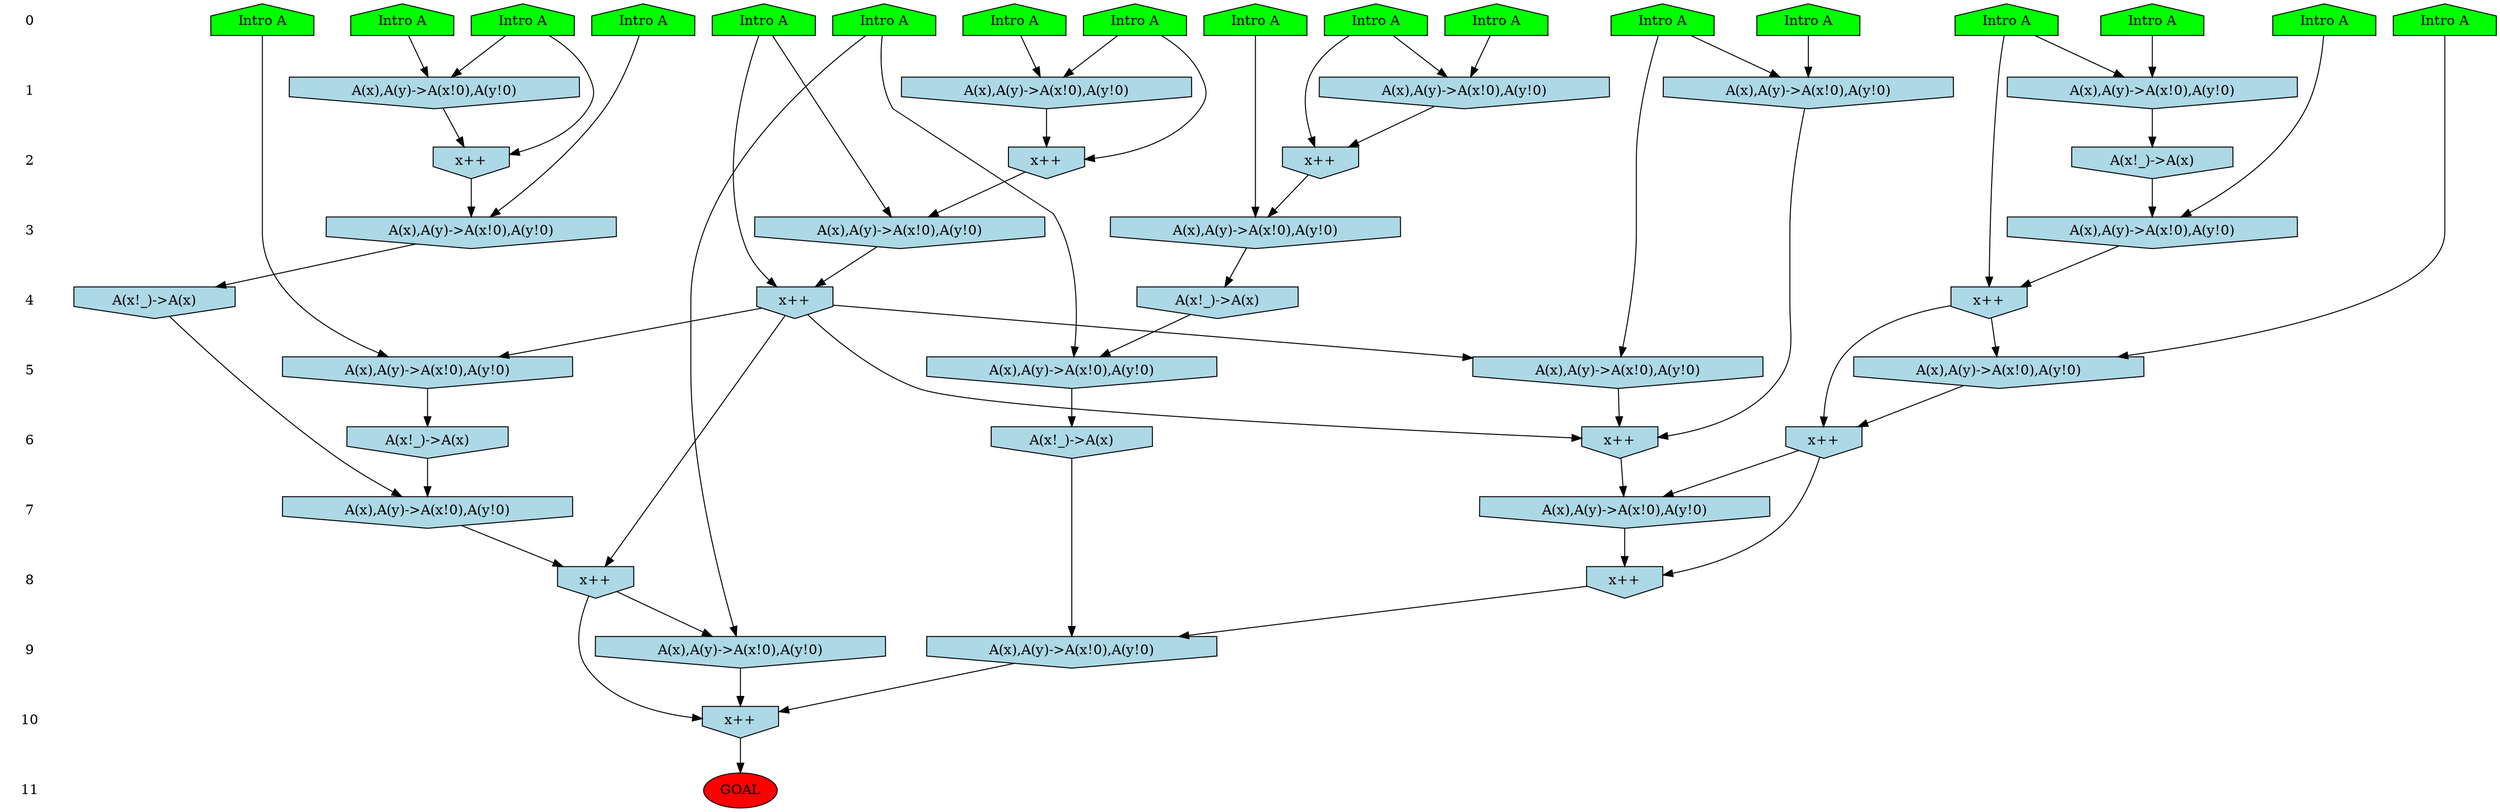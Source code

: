 /* Compression of 1 causal flows obtained in average at 1.954702E+00 t.u */
/* Compressed causal flows were: [541] */
digraph G{
 ranksep=.5 ; 
{ rank = same ; "0" [shape=plaintext] ; node_1 [label ="Intro A", shape=house, style=filled, fillcolor=green] ;
node_2 [label ="Intro A", shape=house, style=filled, fillcolor=green] ;
node_3 [label ="Intro A", shape=house, style=filled, fillcolor=green] ;
node_4 [label ="Intro A", shape=house, style=filled, fillcolor=green] ;
node_5 [label ="Intro A", shape=house, style=filled, fillcolor=green] ;
node_6 [label ="Intro A", shape=house, style=filled, fillcolor=green] ;
node_7 [label ="Intro A", shape=house, style=filled, fillcolor=green] ;
node_8 [label ="Intro A", shape=house, style=filled, fillcolor=green] ;
node_9 [label ="Intro A", shape=house, style=filled, fillcolor=green] ;
node_10 [label ="Intro A", shape=house, style=filled, fillcolor=green] ;
node_11 [label ="Intro A", shape=house, style=filled, fillcolor=green] ;
node_12 [label ="Intro A", shape=house, style=filled, fillcolor=green] ;
node_13 [label ="Intro A", shape=house, style=filled, fillcolor=green] ;
node_14 [label ="Intro A", shape=house, style=filled, fillcolor=green] ;
node_15 [label ="Intro A", shape=house, style=filled, fillcolor=green] ;
node_16 [label ="Intro A", shape=house, style=filled, fillcolor=green] ;
node_17 [label ="Intro A", shape=house, style=filled, fillcolor=green] ;
}
{ rank = same ; "1" [shape=plaintext] ; node_18 [label="A(x),A(y)->A(x!0),A(y!0)", shape=invhouse, style=filled, fillcolor = lightblue] ;
node_19 [label="A(x),A(y)->A(x!0),A(y!0)", shape=invhouse, style=filled, fillcolor = lightblue] ;
node_20 [label="A(x),A(y)->A(x!0),A(y!0)", shape=invhouse, style=filled, fillcolor = lightblue] ;
node_24 [label="A(x),A(y)->A(x!0),A(y!0)", shape=invhouse, style=filled, fillcolor = lightblue] ;
node_32 [label="A(x),A(y)->A(x!0),A(y!0)", shape=invhouse, style=filled, fillcolor = lightblue] ;
}
{ rank = same ; "2" [shape=plaintext] ; node_21 [label="x++", shape=invhouse, style=filled, fillcolor = lightblue] ;
node_22 [label="x++", shape=invhouse, style=filled, fillcolor = lightblue] ;
node_25 [label="x++", shape=invhouse, style=filled, fillcolor = lightblue] ;
node_26 [label="A(x!_)->A(x)", shape=invhouse, style=filled, fillcolor = lightblue] ;
}
{ rank = same ; "3" [shape=plaintext] ; node_23 [label="A(x),A(y)->A(x!0),A(y!0)", shape=invhouse, style=filled, fillcolor = lightblue] ;
node_27 [label="A(x),A(y)->A(x!0),A(y!0)", shape=invhouse, style=filled, fillcolor = lightblue] ;
node_28 [label="A(x),A(y)->A(x!0),A(y!0)", shape=invhouse, style=filled, fillcolor = lightblue] ;
node_33 [label="A(x),A(y)->A(x!0),A(y!0)", shape=invhouse, style=filled, fillcolor = lightblue] ;
}
{ rank = same ; "4" [shape=plaintext] ; node_29 [label="x++", shape=invhouse, style=filled, fillcolor = lightblue] ;
node_30 [label="A(x!_)->A(x)", shape=invhouse, style=filled, fillcolor = lightblue] ;
node_31 [label="A(x!_)->A(x)", shape=invhouse, style=filled, fillcolor = lightblue] ;
node_40 [label="x++", shape=invhouse, style=filled, fillcolor = lightblue] ;
}
{ rank = same ; "5" [shape=plaintext] ; node_34 [label="A(x),A(y)->A(x!0),A(y!0)", shape=invhouse, style=filled, fillcolor = lightblue] ;
node_35 [label="A(x),A(y)->A(x!0),A(y!0)", shape=invhouse, style=filled, fillcolor = lightblue] ;
node_36 [label="A(x),A(y)->A(x!0),A(y!0)", shape=invhouse, style=filled, fillcolor = lightblue] ;
node_42 [label="A(x),A(y)->A(x!0),A(y!0)", shape=invhouse, style=filled, fillcolor = lightblue] ;
}
{ rank = same ; "6" [shape=plaintext] ; node_37 [label="A(x!_)->A(x)", shape=invhouse, style=filled, fillcolor = lightblue] ;
node_38 [label="A(x!_)->A(x)", shape=invhouse, style=filled, fillcolor = lightblue] ;
node_39 [label="x++", shape=invhouse, style=filled, fillcolor = lightblue] ;
node_43 [label="x++", shape=invhouse, style=filled, fillcolor = lightblue] ;
}
{ rank = same ; "7" [shape=plaintext] ; node_41 [label="A(x),A(y)->A(x!0),A(y!0)", shape=invhouse, style=filled, fillcolor = lightblue] ;
node_44 [label="A(x),A(y)->A(x!0),A(y!0)", shape=invhouse, style=filled, fillcolor = lightblue] ;
}
{ rank = same ; "8" [shape=plaintext] ; node_45 [label="x++", shape=invhouse, style=filled, fillcolor = lightblue] ;
node_46 [label="x++", shape=invhouse, style=filled, fillcolor = lightblue] ;
}
{ rank = same ; "9" [shape=plaintext] ; node_47 [label="A(x),A(y)->A(x!0),A(y!0)", shape=invhouse, style=filled, fillcolor = lightblue] ;
node_48 [label="A(x),A(y)->A(x!0),A(y!0)", shape=invhouse, style=filled, fillcolor = lightblue] ;
}
{ rank = same ; "10" [shape=plaintext] ; node_49 [label="x++", shape=invhouse, style=filled, fillcolor = lightblue] ;
}
{ rank = same ; "11" [shape=plaintext] ; node_50 [label ="GOAL", style=filled, fillcolor=red] ;
}
"0" -> "1" [style="invis"]; 
"1" -> "2" [style="invis"]; 
"2" -> "3" [style="invis"]; 
"3" -> "4" [style="invis"]; 
"4" -> "5" [style="invis"]; 
"5" -> "6" [style="invis"]; 
"6" -> "7" [style="invis"]; 
"7" -> "8" [style="invis"]; 
"8" -> "9" [style="invis"]; 
"9" -> "10" [style="invis"]; 
"10" -> "11" [style="invis"]; 
node_10 -> node_18
node_12 -> node_18
node_2 -> node_19
node_3 -> node_19
node_5 -> node_20
node_13 -> node_20
node_5 -> node_21
node_20 -> node_21
node_10 -> node_22
node_18 -> node_22
node_7 -> node_23
node_21 -> node_23
node_9 -> node_24
node_11 -> node_24
node_11 -> node_25
node_24 -> node_25
node_19 -> node_26
node_15 -> node_27
node_25 -> node_27
node_14 -> node_28
node_22 -> node_28
node_14 -> node_29
node_28 -> node_29
node_23 -> node_30
node_27 -> node_31
node_8 -> node_32
node_16 -> node_32
node_1 -> node_33
node_26 -> node_33
node_8 -> node_34
node_29 -> node_34
node_6 -> node_35
node_29 -> node_35
node_4 -> node_36
node_30 -> node_36
node_35 -> node_37
node_36 -> node_38
node_29 -> node_39
node_32 -> node_39
node_34 -> node_39
node_3 -> node_40
node_33 -> node_40
node_31 -> node_41
node_37 -> node_41
node_17 -> node_42
node_40 -> node_42
node_40 -> node_43
node_42 -> node_43
node_39 -> node_44
node_43 -> node_44
node_29 -> node_45
node_41 -> node_45
node_43 -> node_46
node_44 -> node_46
node_4 -> node_47
node_45 -> node_47
node_38 -> node_48
node_46 -> node_48
node_45 -> node_49
node_47 -> node_49
node_48 -> node_49
node_49 -> node_50
}
/*
 Dot generation time: 0.000366
*/